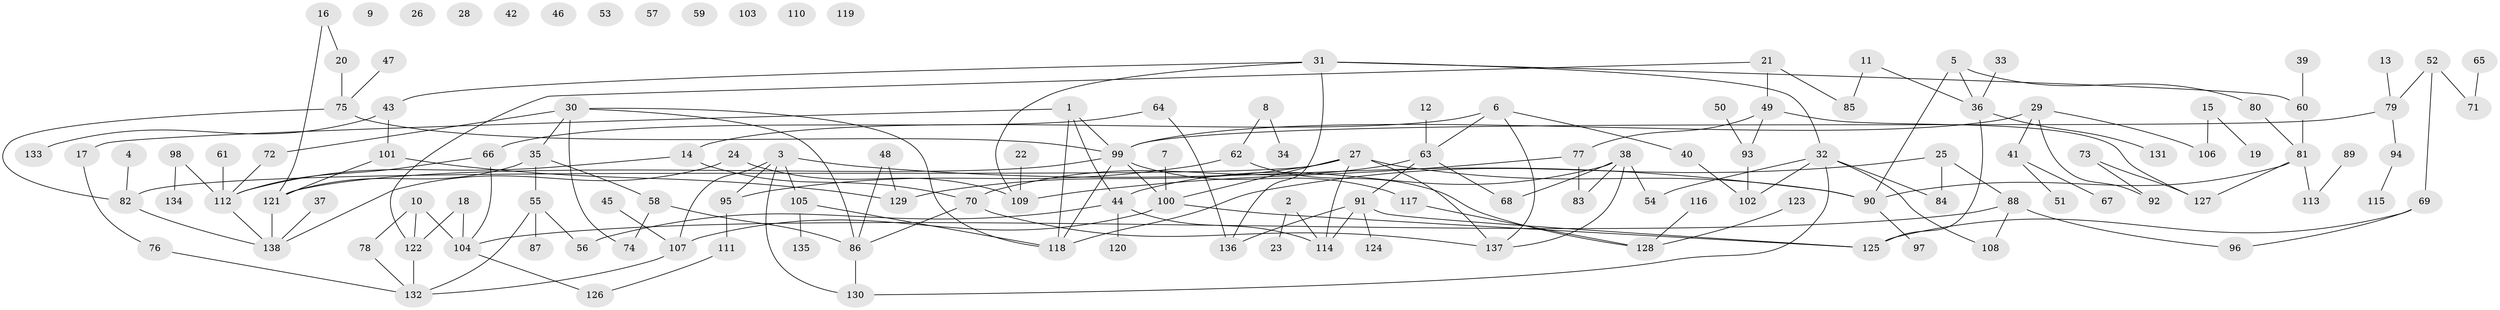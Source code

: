 // Generated by graph-tools (version 1.1) at 2025/33/03/09/25 02:33:53]
// undirected, 138 vertices, 176 edges
graph export_dot {
graph [start="1"]
  node [color=gray90,style=filled];
  1;
  2;
  3;
  4;
  5;
  6;
  7;
  8;
  9;
  10;
  11;
  12;
  13;
  14;
  15;
  16;
  17;
  18;
  19;
  20;
  21;
  22;
  23;
  24;
  25;
  26;
  27;
  28;
  29;
  30;
  31;
  32;
  33;
  34;
  35;
  36;
  37;
  38;
  39;
  40;
  41;
  42;
  43;
  44;
  45;
  46;
  47;
  48;
  49;
  50;
  51;
  52;
  53;
  54;
  55;
  56;
  57;
  58;
  59;
  60;
  61;
  62;
  63;
  64;
  65;
  66;
  67;
  68;
  69;
  70;
  71;
  72;
  73;
  74;
  75;
  76;
  77;
  78;
  79;
  80;
  81;
  82;
  83;
  84;
  85;
  86;
  87;
  88;
  89;
  90;
  91;
  92;
  93;
  94;
  95;
  96;
  97;
  98;
  99;
  100;
  101;
  102;
  103;
  104;
  105;
  106;
  107;
  108;
  109;
  110;
  111;
  112;
  113;
  114;
  115;
  116;
  117;
  118;
  119;
  120;
  121;
  122;
  123;
  124;
  125;
  126;
  127;
  128;
  129;
  130;
  131;
  132;
  133;
  134;
  135;
  136;
  137;
  138;
  1 -- 17;
  1 -- 44;
  1 -- 99;
  1 -- 118;
  2 -- 23;
  2 -- 114;
  3 -- 90;
  3 -- 95;
  3 -- 105;
  3 -- 107;
  3 -- 130;
  4 -- 82;
  5 -- 36;
  5 -- 80;
  5 -- 90;
  6 -- 14;
  6 -- 40;
  6 -- 63;
  6 -- 137;
  7 -- 100;
  8 -- 34;
  8 -- 62;
  10 -- 78;
  10 -- 104;
  10 -- 122;
  11 -- 36;
  11 -- 85;
  12 -- 63;
  13 -- 79;
  14 -- 70;
  14 -- 112;
  15 -- 19;
  15 -- 106;
  16 -- 20;
  16 -- 121;
  17 -- 76;
  18 -- 104;
  18 -- 122;
  20 -- 75;
  21 -- 49;
  21 -- 85;
  21 -- 122;
  22 -- 109;
  24 -- 109;
  24 -- 138;
  25 -- 84;
  25 -- 88;
  25 -- 118;
  27 -- 82;
  27 -- 90;
  27 -- 100;
  27 -- 114;
  27 -- 129;
  27 -- 137;
  29 -- 41;
  29 -- 92;
  29 -- 99;
  29 -- 106;
  30 -- 35;
  30 -- 72;
  30 -- 74;
  30 -- 86;
  30 -- 118;
  31 -- 32;
  31 -- 43;
  31 -- 60;
  31 -- 109;
  31 -- 136;
  32 -- 54;
  32 -- 84;
  32 -- 102;
  32 -- 108;
  32 -- 130;
  33 -- 36;
  35 -- 55;
  35 -- 58;
  35 -- 121;
  36 -- 125;
  36 -- 131;
  37 -- 138;
  38 -- 44;
  38 -- 54;
  38 -- 68;
  38 -- 83;
  38 -- 137;
  39 -- 60;
  40 -- 102;
  41 -- 51;
  41 -- 67;
  43 -- 101;
  43 -- 133;
  44 -- 56;
  44 -- 114;
  44 -- 120;
  45 -- 107;
  47 -- 75;
  48 -- 86;
  48 -- 129;
  49 -- 77;
  49 -- 93;
  49 -- 127;
  50 -- 93;
  52 -- 69;
  52 -- 71;
  52 -- 79;
  55 -- 56;
  55 -- 87;
  55 -- 132;
  58 -- 74;
  58 -- 86;
  60 -- 81;
  61 -- 112;
  62 -- 95;
  62 -- 128;
  63 -- 68;
  63 -- 70;
  63 -- 91;
  64 -- 66;
  64 -- 136;
  65 -- 71;
  66 -- 104;
  66 -- 112;
  69 -- 96;
  69 -- 125;
  70 -- 86;
  70 -- 137;
  72 -- 112;
  73 -- 92;
  73 -- 127;
  75 -- 82;
  75 -- 99;
  76 -- 132;
  77 -- 83;
  77 -- 109;
  78 -- 132;
  79 -- 94;
  79 -- 99;
  80 -- 81;
  81 -- 90;
  81 -- 113;
  81 -- 127;
  82 -- 138;
  86 -- 130;
  88 -- 96;
  88 -- 104;
  88 -- 108;
  89 -- 113;
  90 -- 97;
  91 -- 114;
  91 -- 124;
  91 -- 125;
  91 -- 136;
  93 -- 102;
  94 -- 115;
  95 -- 111;
  98 -- 112;
  98 -- 134;
  99 -- 100;
  99 -- 117;
  99 -- 118;
  99 -- 121;
  100 -- 107;
  100 -- 125;
  101 -- 121;
  101 -- 129;
  104 -- 126;
  105 -- 118;
  105 -- 135;
  107 -- 132;
  111 -- 126;
  112 -- 138;
  116 -- 128;
  117 -- 128;
  121 -- 138;
  122 -- 132;
  123 -- 128;
}
